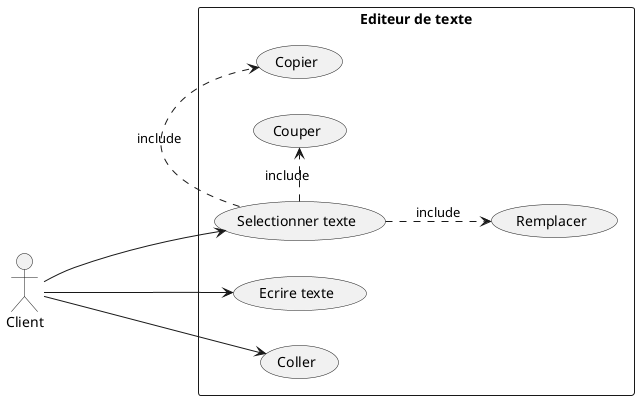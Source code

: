 @startuml
left to right direction
skinparam packageStyle rectangle

:Client: as client


    
rectangle "Editeur de texte"{

client ---> (Ecrire texte)

client ---> (Coller)

client ---> (Selectionner texte)
(Selectionner texte) .> (Copier) : include
(Selectionner texte) .> (Couper) : include
(Selectionner texte) ..> (Remplacer) : include

}


@enduml
